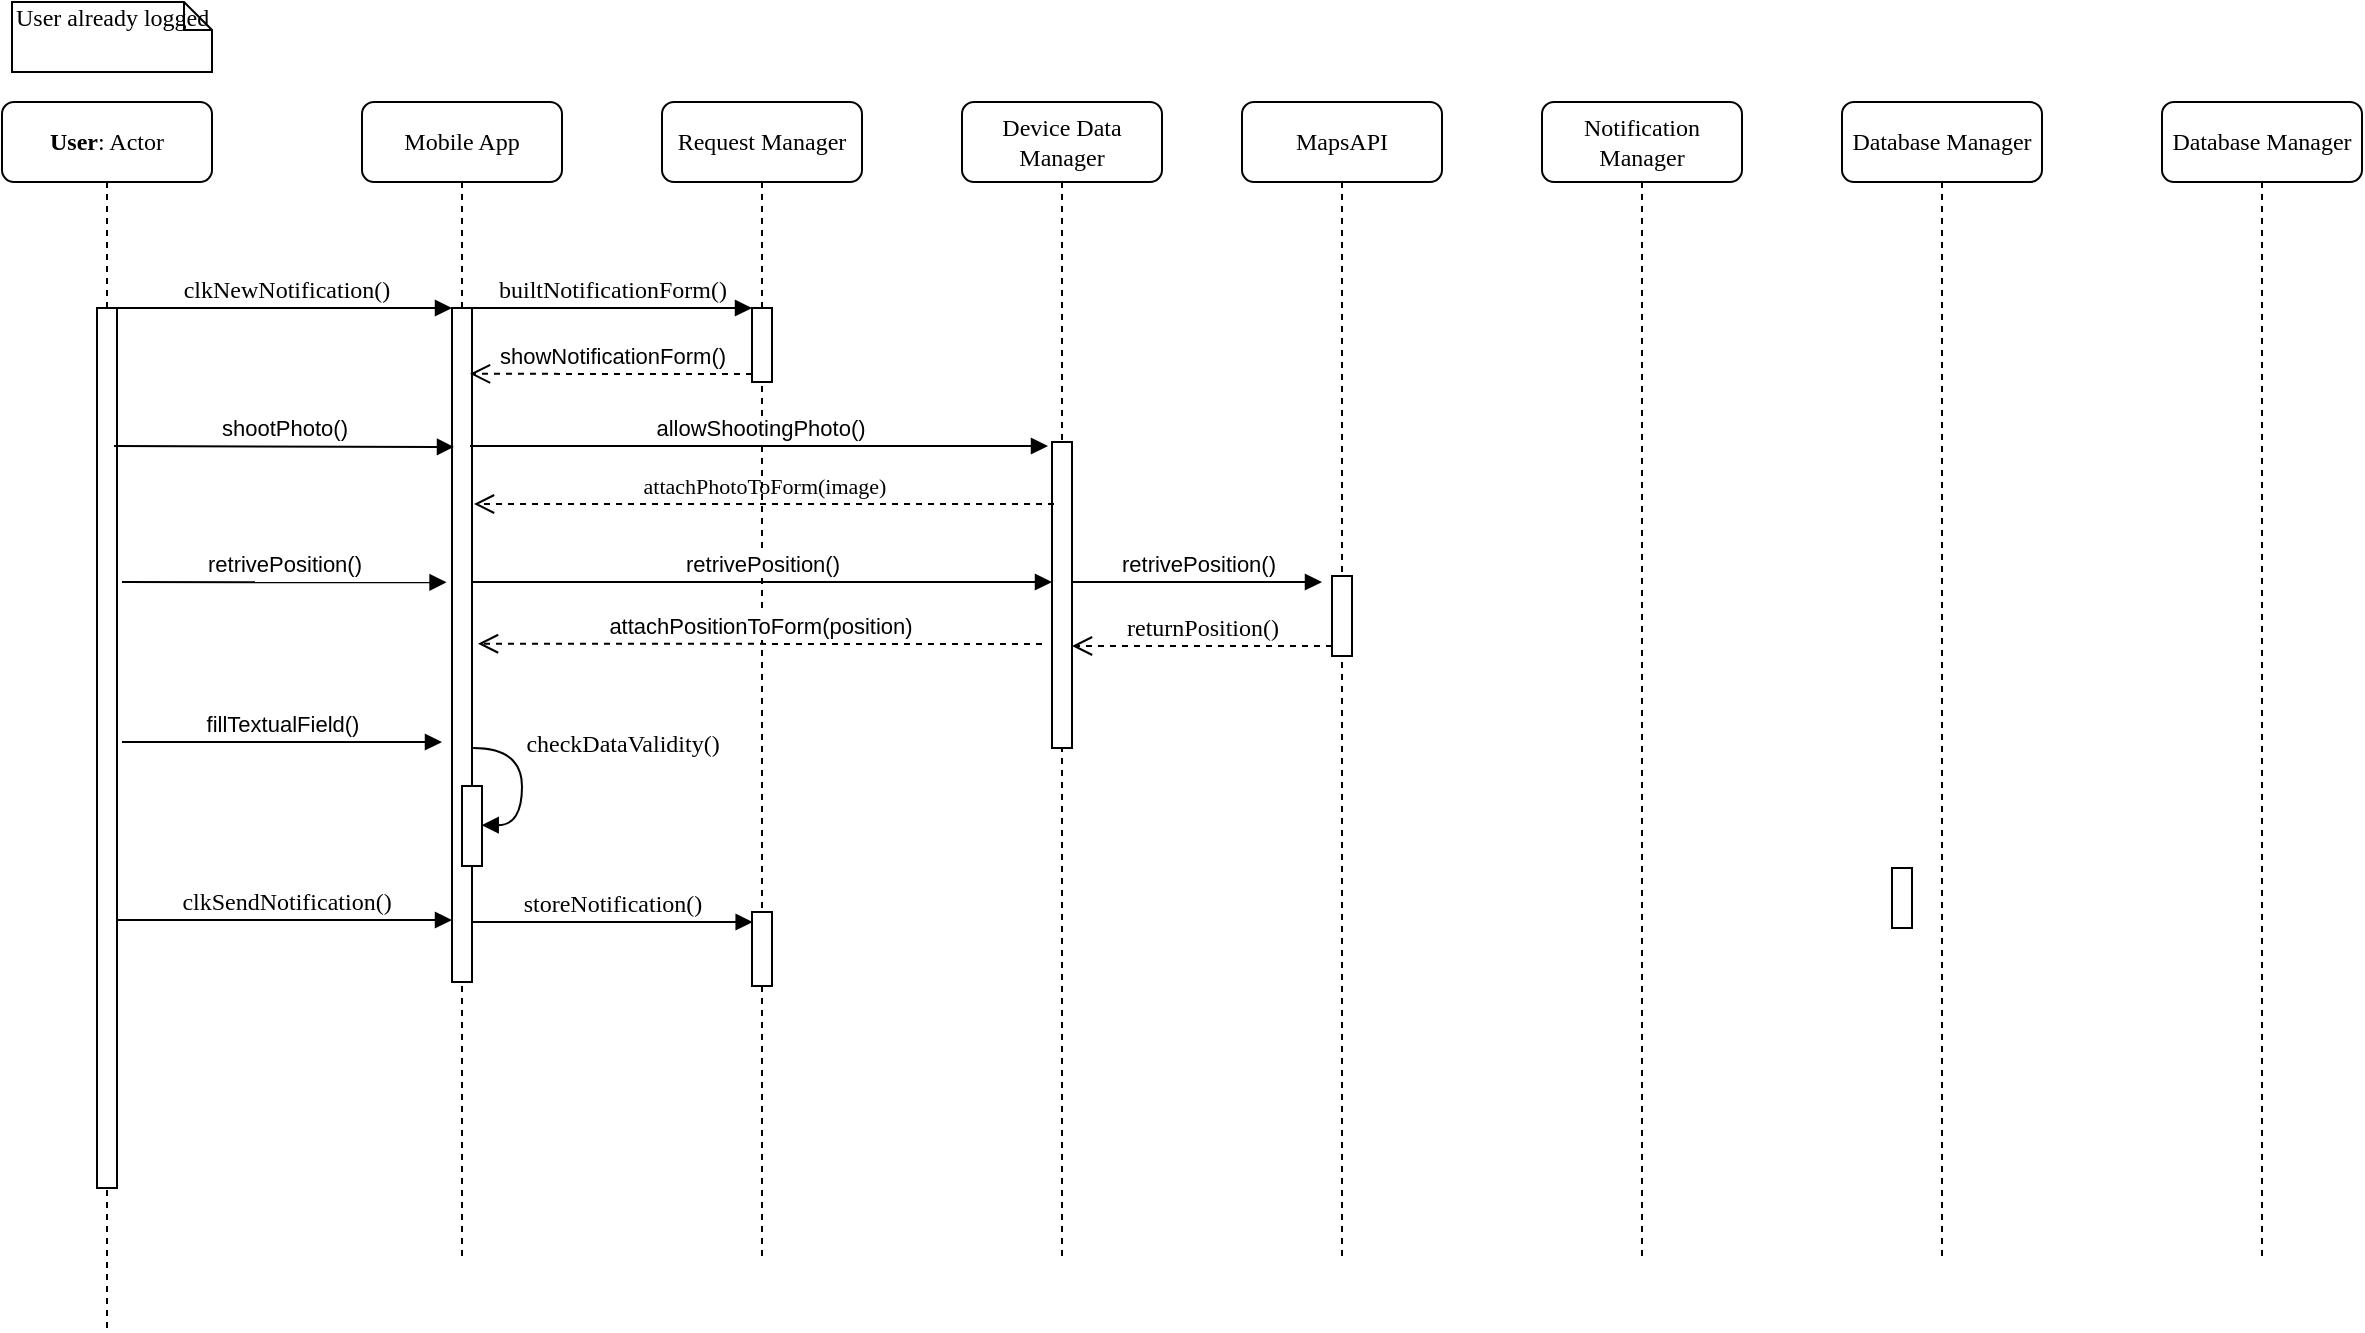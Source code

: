 <mxfile version="12.2.6" type="github" pages="1">
  <diagram name="Page-1" id="13e1069c-82ec-6db2-03f1-153e76fe0fe0">
    <mxGraphModel dx="2926" dy="1651" grid="1" gridSize="10" guides="1" tooltips="1" connect="1" arrows="1" fold="1" page="1" pageScale="1" pageWidth="1100" pageHeight="850" background="#ffffff" math="0" shadow="0">
      <root>
        <mxCell id="0"/>
        <mxCell id="1" parent="0"/>
        <mxCell id="7baba1c4bc27f4b0-2" value="Mobile App" style="shape=umlLifeline;perimeter=lifelinePerimeter;whiteSpace=wrap;html=1;container=1;collapsible=0;recursiveResize=0;outlineConnect=0;rounded=1;shadow=0;comic=0;labelBackgroundColor=none;strokeWidth=1;fontFamily=Verdana;fontSize=12;align=center;" parent="1" vertex="1">
          <mxGeometry x="240" y="80" width="100" height="580" as="geometry"/>
        </mxCell>
        <mxCell id="7baba1c4bc27f4b0-10" value="" style="html=1;points=[];perimeter=orthogonalPerimeter;rounded=0;shadow=0;comic=0;labelBackgroundColor=none;strokeWidth=1;fontFamily=Verdana;fontSize=12;align=center;" parent="7baba1c4bc27f4b0-2" vertex="1">
          <mxGeometry x="45" y="103" width="10" height="337" as="geometry"/>
        </mxCell>
        <mxCell id="7baba1c4bc27f4b0-3" value="Request Manager" style="shape=umlLifeline;perimeter=lifelinePerimeter;whiteSpace=wrap;html=1;container=1;collapsible=0;recursiveResize=0;outlineConnect=0;rounded=1;shadow=0;comic=0;labelBackgroundColor=none;strokeWidth=1;fontFamily=Verdana;fontSize=12;align=center;size=40;" parent="1" vertex="1">
          <mxGeometry x="390" y="80" width="100" height="580" as="geometry"/>
        </mxCell>
        <mxCell id="7baba1c4bc27f4b0-13" value="" style="html=1;points=[];perimeter=orthogonalPerimeter;rounded=0;shadow=0;comic=0;labelBackgroundColor=none;strokeWidth=1;fontFamily=Verdana;fontSize=12;align=center;" parent="7baba1c4bc27f4b0-3" vertex="1">
          <mxGeometry x="45" y="103" width="10" height="37" as="geometry"/>
        </mxCell>
        <mxCell id="9XpneuLzeOw5BgVgBbdZ-24" value="" style="html=1;points=[];perimeter=orthogonalPerimeter;rounded=0;shadow=0;comic=0;labelBackgroundColor=none;strokeWidth=1;fontFamily=Verdana;fontSize=12;align=center;" vertex="1" parent="7baba1c4bc27f4b0-3">
          <mxGeometry x="45" y="405" width="10" height="37" as="geometry"/>
        </mxCell>
        <mxCell id="7baba1c4bc27f4b0-4" value="Device Data Manager " style="shape=umlLifeline;perimeter=lifelinePerimeter;whiteSpace=wrap;html=1;container=1;collapsible=0;recursiveResize=0;outlineConnect=0;rounded=1;shadow=0;comic=0;labelBackgroundColor=none;strokeWidth=1;fontFamily=Verdana;fontSize=12;align=center;" parent="1" vertex="1">
          <mxGeometry x="540" y="80" width="100" height="580" as="geometry"/>
        </mxCell>
        <mxCell id="7baba1c4bc27f4b0-5" value="MapsAPI" style="shape=umlLifeline;perimeter=lifelinePerimeter;whiteSpace=wrap;html=1;container=1;collapsible=0;recursiveResize=0;outlineConnect=0;rounded=1;shadow=0;comic=0;labelBackgroundColor=none;strokeWidth=1;fontFamily=Verdana;fontSize=12;align=center;" parent="1" vertex="1">
          <mxGeometry x="680" y="80" width="100" height="580" as="geometry"/>
        </mxCell>
        <mxCell id="7baba1c4bc27f4b0-19" value="" style="html=1;points=[];perimeter=orthogonalPerimeter;rounded=0;shadow=0;comic=0;labelBackgroundColor=none;strokeWidth=1;fontFamily=Verdana;fontSize=12;align=center;" parent="7baba1c4bc27f4b0-5" vertex="1">
          <mxGeometry x="45" y="237" width="10" height="40" as="geometry"/>
        </mxCell>
        <mxCell id="7baba1c4bc27f4b0-6" value="Notification Manager" style="shape=umlLifeline;perimeter=lifelinePerimeter;whiteSpace=wrap;html=1;container=1;collapsible=0;recursiveResize=0;outlineConnect=0;rounded=1;shadow=0;comic=0;labelBackgroundColor=none;strokeWidth=1;fontFamily=Verdana;fontSize=12;align=center;" parent="1" vertex="1">
          <mxGeometry x="830" y="80" width="100" height="580" as="geometry"/>
        </mxCell>
        <mxCell id="7baba1c4bc27f4b0-7" value="Database Manager" style="shape=umlLifeline;perimeter=lifelinePerimeter;whiteSpace=wrap;html=1;container=1;collapsible=0;recursiveResize=0;outlineConnect=0;rounded=1;shadow=0;comic=0;labelBackgroundColor=none;strokeWidth=1;fontFamily=Verdana;fontSize=12;align=center;" parent="1" vertex="1">
          <mxGeometry x="980" y="80" width="100" height="580" as="geometry"/>
        </mxCell>
        <mxCell id="7baba1c4bc27f4b0-8" value="&lt;b&gt;User&lt;/b&gt;: Actor" style="shape=umlLifeline;perimeter=lifelinePerimeter;whiteSpace=wrap;html=1;container=1;collapsible=0;recursiveResize=0;outlineConnect=0;rounded=1;shadow=0;comic=0;labelBackgroundColor=none;strokeWidth=1;fontFamily=Verdana;fontSize=12;align=center;" parent="1" vertex="1">
          <mxGeometry x="60" y="80" width="105" height="614" as="geometry"/>
        </mxCell>
        <mxCell id="7baba1c4bc27f4b0-9" value="" style="html=1;points=[];perimeter=orthogonalPerimeter;rounded=0;shadow=0;comic=0;labelBackgroundColor=none;strokeWidth=1;fontFamily=Verdana;fontSize=12;align=center;" parent="7baba1c4bc27f4b0-8" vertex="1">
          <mxGeometry x="47.5" y="103" width="10" height="440" as="geometry"/>
        </mxCell>
        <mxCell id="9XpneuLzeOw5BgVgBbdZ-14" value="retrivePosition()" style="html=1;verticalAlign=bottom;endArrow=block;entryX=-0.272;entryY=0.407;entryDx=0;entryDy=0;entryPerimeter=0;" edge="1" parent="7baba1c4bc27f4b0-8" target="7baba1c4bc27f4b0-10">
          <mxGeometry width="80" relative="1" as="geometry">
            <mxPoint x="60" y="240" as="sourcePoint"/>
            <mxPoint x="222" y="241" as="targetPoint"/>
          </mxGeometry>
        </mxCell>
        <mxCell id="7baba1c4bc27f4b0-16" value="" style="html=1;points=[];perimeter=orthogonalPerimeter;rounded=0;shadow=0;comic=0;labelBackgroundColor=none;strokeWidth=1;fontFamily=Verdana;fontSize=12;align=center;" parent="1" vertex="1">
          <mxGeometry x="585" y="250" width="10" height="153" as="geometry"/>
        </mxCell>
        <mxCell id="7baba1c4bc27f4b0-21" value="returnPosition()" style="html=1;verticalAlign=bottom;endArrow=open;dashed=1;endSize=8;labelBackgroundColor=none;fontFamily=Verdana;fontSize=12;edgeStyle=elbowEdgeStyle;elbow=vertical;" parent="1" edge="1">
          <mxGeometry relative="1" as="geometry">
            <mxPoint x="595" y="352" as="targetPoint"/>
            <Array as="points">
              <mxPoint x="670" y="352"/>
              <mxPoint x="700" y="352"/>
            </Array>
            <mxPoint x="725" y="352" as="sourcePoint"/>
          </mxGeometry>
        </mxCell>
        <mxCell id="7baba1c4bc27f4b0-25" value="" style="html=1;points=[];perimeter=orthogonalPerimeter;rounded=0;shadow=0;comic=0;labelBackgroundColor=none;strokeColor=#000000;strokeWidth=1;fillColor=#FFFFFF;fontFamily=Verdana;fontSize=12;fontColor=#000000;align=center;" parent="1" vertex="1">
          <mxGeometry x="1005" y="463" width="10" height="30" as="geometry"/>
        </mxCell>
        <mxCell id="7baba1c4bc27f4b0-11" value="clkNewNotification()" style="html=1;verticalAlign=bottom;endArrow=block;entryX=0;entryY=0;labelBackgroundColor=none;fontFamily=Verdana;fontSize=12;edgeStyle=elbowEdgeStyle;elbow=vertical;" parent="1" source="7baba1c4bc27f4b0-9" target="7baba1c4bc27f4b0-10" edge="1">
          <mxGeometry relative="1" as="geometry">
            <mxPoint x="220" y="193" as="sourcePoint"/>
          </mxGeometry>
        </mxCell>
        <mxCell id="7baba1c4bc27f4b0-14" value="builtNotificationForm()" style="html=1;verticalAlign=bottom;endArrow=block;entryX=0;entryY=0;labelBackgroundColor=none;fontFamily=Verdana;fontSize=12;edgeStyle=elbowEdgeStyle;elbow=vertical;" parent="1" source="7baba1c4bc27f4b0-10" target="7baba1c4bc27f4b0-13" edge="1">
          <mxGeometry relative="1" as="geometry">
            <mxPoint x="370" y="203" as="sourcePoint"/>
          </mxGeometry>
        </mxCell>
        <mxCell id="7baba1c4bc27f4b0-40" value="User already logged" style="shape=note;whiteSpace=wrap;html=1;size=14;verticalAlign=top;align=left;spacingTop=-6;rounded=0;shadow=0;comic=0;labelBackgroundColor=none;strokeWidth=1;fontFamily=Verdana;fontSize=12" parent="1" vertex="1">
          <mxGeometry x="65" y="30" width="100" height="35" as="geometry"/>
        </mxCell>
        <mxCell id="9XpneuLzeOw5BgVgBbdZ-5" value="showNotificationForm()" style="html=1;verticalAlign=bottom;endArrow=open;dashed=1;endSize=8;entryX=0.9;entryY=0.117;entryDx=0;entryDy=0;entryPerimeter=0;exitX=0;exitY=0.135;exitDx=0;exitDy=0;exitPerimeter=0;" edge="1" parent="1">
          <mxGeometry relative="1" as="geometry">
            <mxPoint x="435" y="216" as="sourcePoint"/>
            <mxPoint x="294" y="215.91" as="targetPoint"/>
          </mxGeometry>
        </mxCell>
        <mxCell id="9XpneuLzeOw5BgVgBbdZ-8" value="shootPhoto()" style="html=1;verticalAlign=bottom;endArrow=block;entryX=0.5;entryY=0.416;entryDx=0;entryDy=0;entryPerimeter=0;" edge="1" parent="1">
          <mxGeometry width="80" relative="1" as="geometry">
            <mxPoint x="116" y="252" as="sourcePoint"/>
            <mxPoint x="286" y="252.472" as="targetPoint"/>
            <mxPoint as="offset"/>
          </mxGeometry>
        </mxCell>
        <mxCell id="9XpneuLzeOw5BgVgBbdZ-9" value="allowShootingPhoto()" style="html=1;verticalAlign=bottom;endArrow=block;" edge="1" parent="1">
          <mxGeometry width="80" relative="1" as="geometry">
            <mxPoint x="294" y="252" as="sourcePoint"/>
            <mxPoint x="583" y="252" as="targetPoint"/>
          </mxGeometry>
        </mxCell>
        <mxCell id="9XpneuLzeOw5BgVgBbdZ-10" value="&lt;font style=&quot;font-size: 11px&quot;&gt;attachPhotoToForm(image)&lt;/font&gt;" style="html=1;verticalAlign=bottom;endArrow=open;dashed=1;endSize=8;labelBackgroundColor=none;fontFamily=Verdana;fontSize=12;edgeStyle=elbowEdgeStyle;elbow=vertical;entryX=1;entryY=0.581;entryDx=0;entryDy=0;entryPerimeter=0;" edge="1" parent="1">
          <mxGeometry relative="1" as="geometry">
            <mxPoint x="296" y="281.286" as="targetPoint"/>
            <Array as="points">
              <mxPoint x="531" y="281"/>
              <mxPoint x="561" y="281"/>
            </Array>
            <mxPoint x="586" y="281" as="sourcePoint"/>
          </mxGeometry>
        </mxCell>
        <mxCell id="9XpneuLzeOw5BgVgBbdZ-15" value="retrivePosition()" style="html=1;verticalAlign=bottom;endArrow=block;" edge="1" parent="1">
          <mxGeometry width="80" relative="1" as="geometry">
            <mxPoint x="295" y="320" as="sourcePoint"/>
            <mxPoint x="585" y="320" as="targetPoint"/>
          </mxGeometry>
        </mxCell>
        <mxCell id="9XpneuLzeOw5BgVgBbdZ-16" value="retrivePosition()" style="html=1;verticalAlign=bottom;endArrow=block;" edge="1" parent="1">
          <mxGeometry width="80" relative="1" as="geometry">
            <mxPoint x="595" y="320" as="sourcePoint"/>
            <mxPoint x="720" y="320" as="targetPoint"/>
          </mxGeometry>
        </mxCell>
        <mxCell id="9XpneuLzeOw5BgVgBbdZ-19" value="attachPositionToForm(position)" style="html=1;verticalAlign=bottom;endArrow=open;dashed=1;endSize=8;entryX=1.3;entryY=0.625;entryDx=0;entryDy=0;entryPerimeter=0;" edge="1" parent="1">
          <mxGeometry relative="1" as="geometry">
            <mxPoint x="580" y="351" as="sourcePoint"/>
            <mxPoint x="298" y="350.875" as="targetPoint"/>
          </mxGeometry>
        </mxCell>
        <mxCell id="9XpneuLzeOw5BgVgBbdZ-20" value="fillTextualField()" style="html=1;verticalAlign=bottom;endArrow=block;" edge="1" parent="1">
          <mxGeometry width="80" relative="1" as="geometry">
            <mxPoint x="120" y="400" as="sourcePoint"/>
            <mxPoint x="280" y="400" as="targetPoint"/>
          </mxGeometry>
        </mxCell>
        <mxCell id="9XpneuLzeOw5BgVgBbdZ-21" value="" style="html=1;points=[];perimeter=orthogonalPerimeter;rounded=0;shadow=0;comic=0;labelBackgroundColor=none;strokeWidth=1;fontFamily=Verdana;fontSize=12;align=center;" vertex="1" parent="1">
          <mxGeometry x="290" y="422" width="10" height="40" as="geometry"/>
        </mxCell>
        <mxCell id="9XpneuLzeOw5BgVgBbdZ-22" value="checkDataValidity()" style="html=1;verticalAlign=bottom;endArrow=block;labelBackgroundColor=none;fontFamily=Verdana;fontSize=12;elbow=vertical;edgeStyle=orthogonalEdgeStyle;curved=1;entryX=1;entryY=0.286;entryPerimeter=0;exitX=1.038;exitY=0.345;exitPerimeter=0;" edge="1" parent="1">
          <mxGeometry x="-0.4" y="-51" relative="1" as="geometry">
            <mxPoint x="295.571" y="403" as="sourcePoint"/>
            <mxPoint x="299.857" y="441.571" as="targetPoint"/>
            <Array as="points">
              <mxPoint x="320" y="403"/>
              <mxPoint x="320" y="441"/>
            </Array>
            <mxPoint x="101" y="6" as="offset"/>
          </mxGeometry>
        </mxCell>
        <mxCell id="9XpneuLzeOw5BgVgBbdZ-23" value="clkSendNotification()" style="html=1;verticalAlign=bottom;endArrow=block;entryX=0;entryY=0;labelBackgroundColor=none;fontFamily=Verdana;fontSize=12;edgeStyle=elbowEdgeStyle;elbow=vertical;" edge="1" parent="1">
          <mxGeometry relative="1" as="geometry">
            <mxPoint x="117.5" y="489" as="sourcePoint"/>
            <mxPoint x="285" y="489" as="targetPoint"/>
          </mxGeometry>
        </mxCell>
        <mxCell id="9XpneuLzeOw5BgVgBbdZ-25" value="storeNotification()" style="html=1;verticalAlign=bottom;endArrow=block;entryX=0;entryY=0;labelBackgroundColor=none;fontFamily=Verdana;fontSize=12;edgeStyle=elbowEdgeStyle;elbow=vertical;" edge="1" parent="1">
          <mxGeometry relative="1" as="geometry">
            <mxPoint x="295" y="490" as="sourcePoint"/>
            <mxPoint x="435.333" y="490" as="targetPoint"/>
          </mxGeometry>
        </mxCell>
        <mxCell id="9XpneuLzeOw5BgVgBbdZ-30" value="Database Manager" style="shape=umlLifeline;perimeter=lifelinePerimeter;whiteSpace=wrap;html=1;container=1;collapsible=0;recursiveResize=0;outlineConnect=0;rounded=1;shadow=0;comic=0;labelBackgroundColor=none;strokeWidth=1;fontFamily=Verdana;fontSize=12;align=center;" vertex="1" parent="1">
          <mxGeometry x="1140" y="80" width="100" height="580" as="geometry"/>
        </mxCell>
      </root>
    </mxGraphModel>
  </diagram>
</mxfile>
